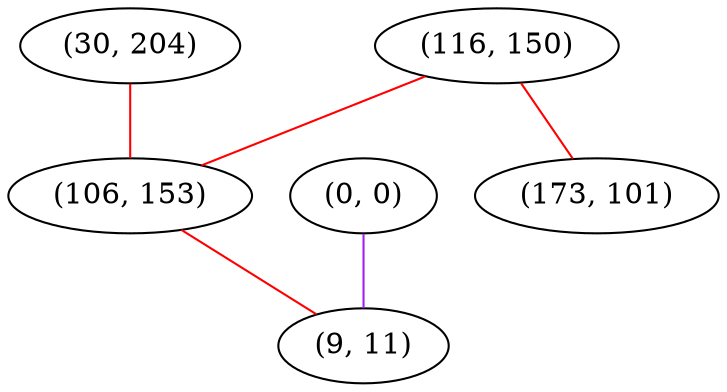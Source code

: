 graph "" {
"(30, 204)";
"(0, 0)";
"(116, 150)";
"(173, 101)";
"(106, 153)";
"(9, 11)";
"(30, 204)" -- "(106, 153)"  [color=red, key=0, weight=1];
"(0, 0)" -- "(9, 11)"  [color=purple, key=0, weight=4];
"(116, 150)" -- "(173, 101)"  [color=red, key=0, weight=1];
"(116, 150)" -- "(106, 153)"  [color=red, key=0, weight=1];
"(106, 153)" -- "(9, 11)"  [color=red, key=0, weight=1];
}
